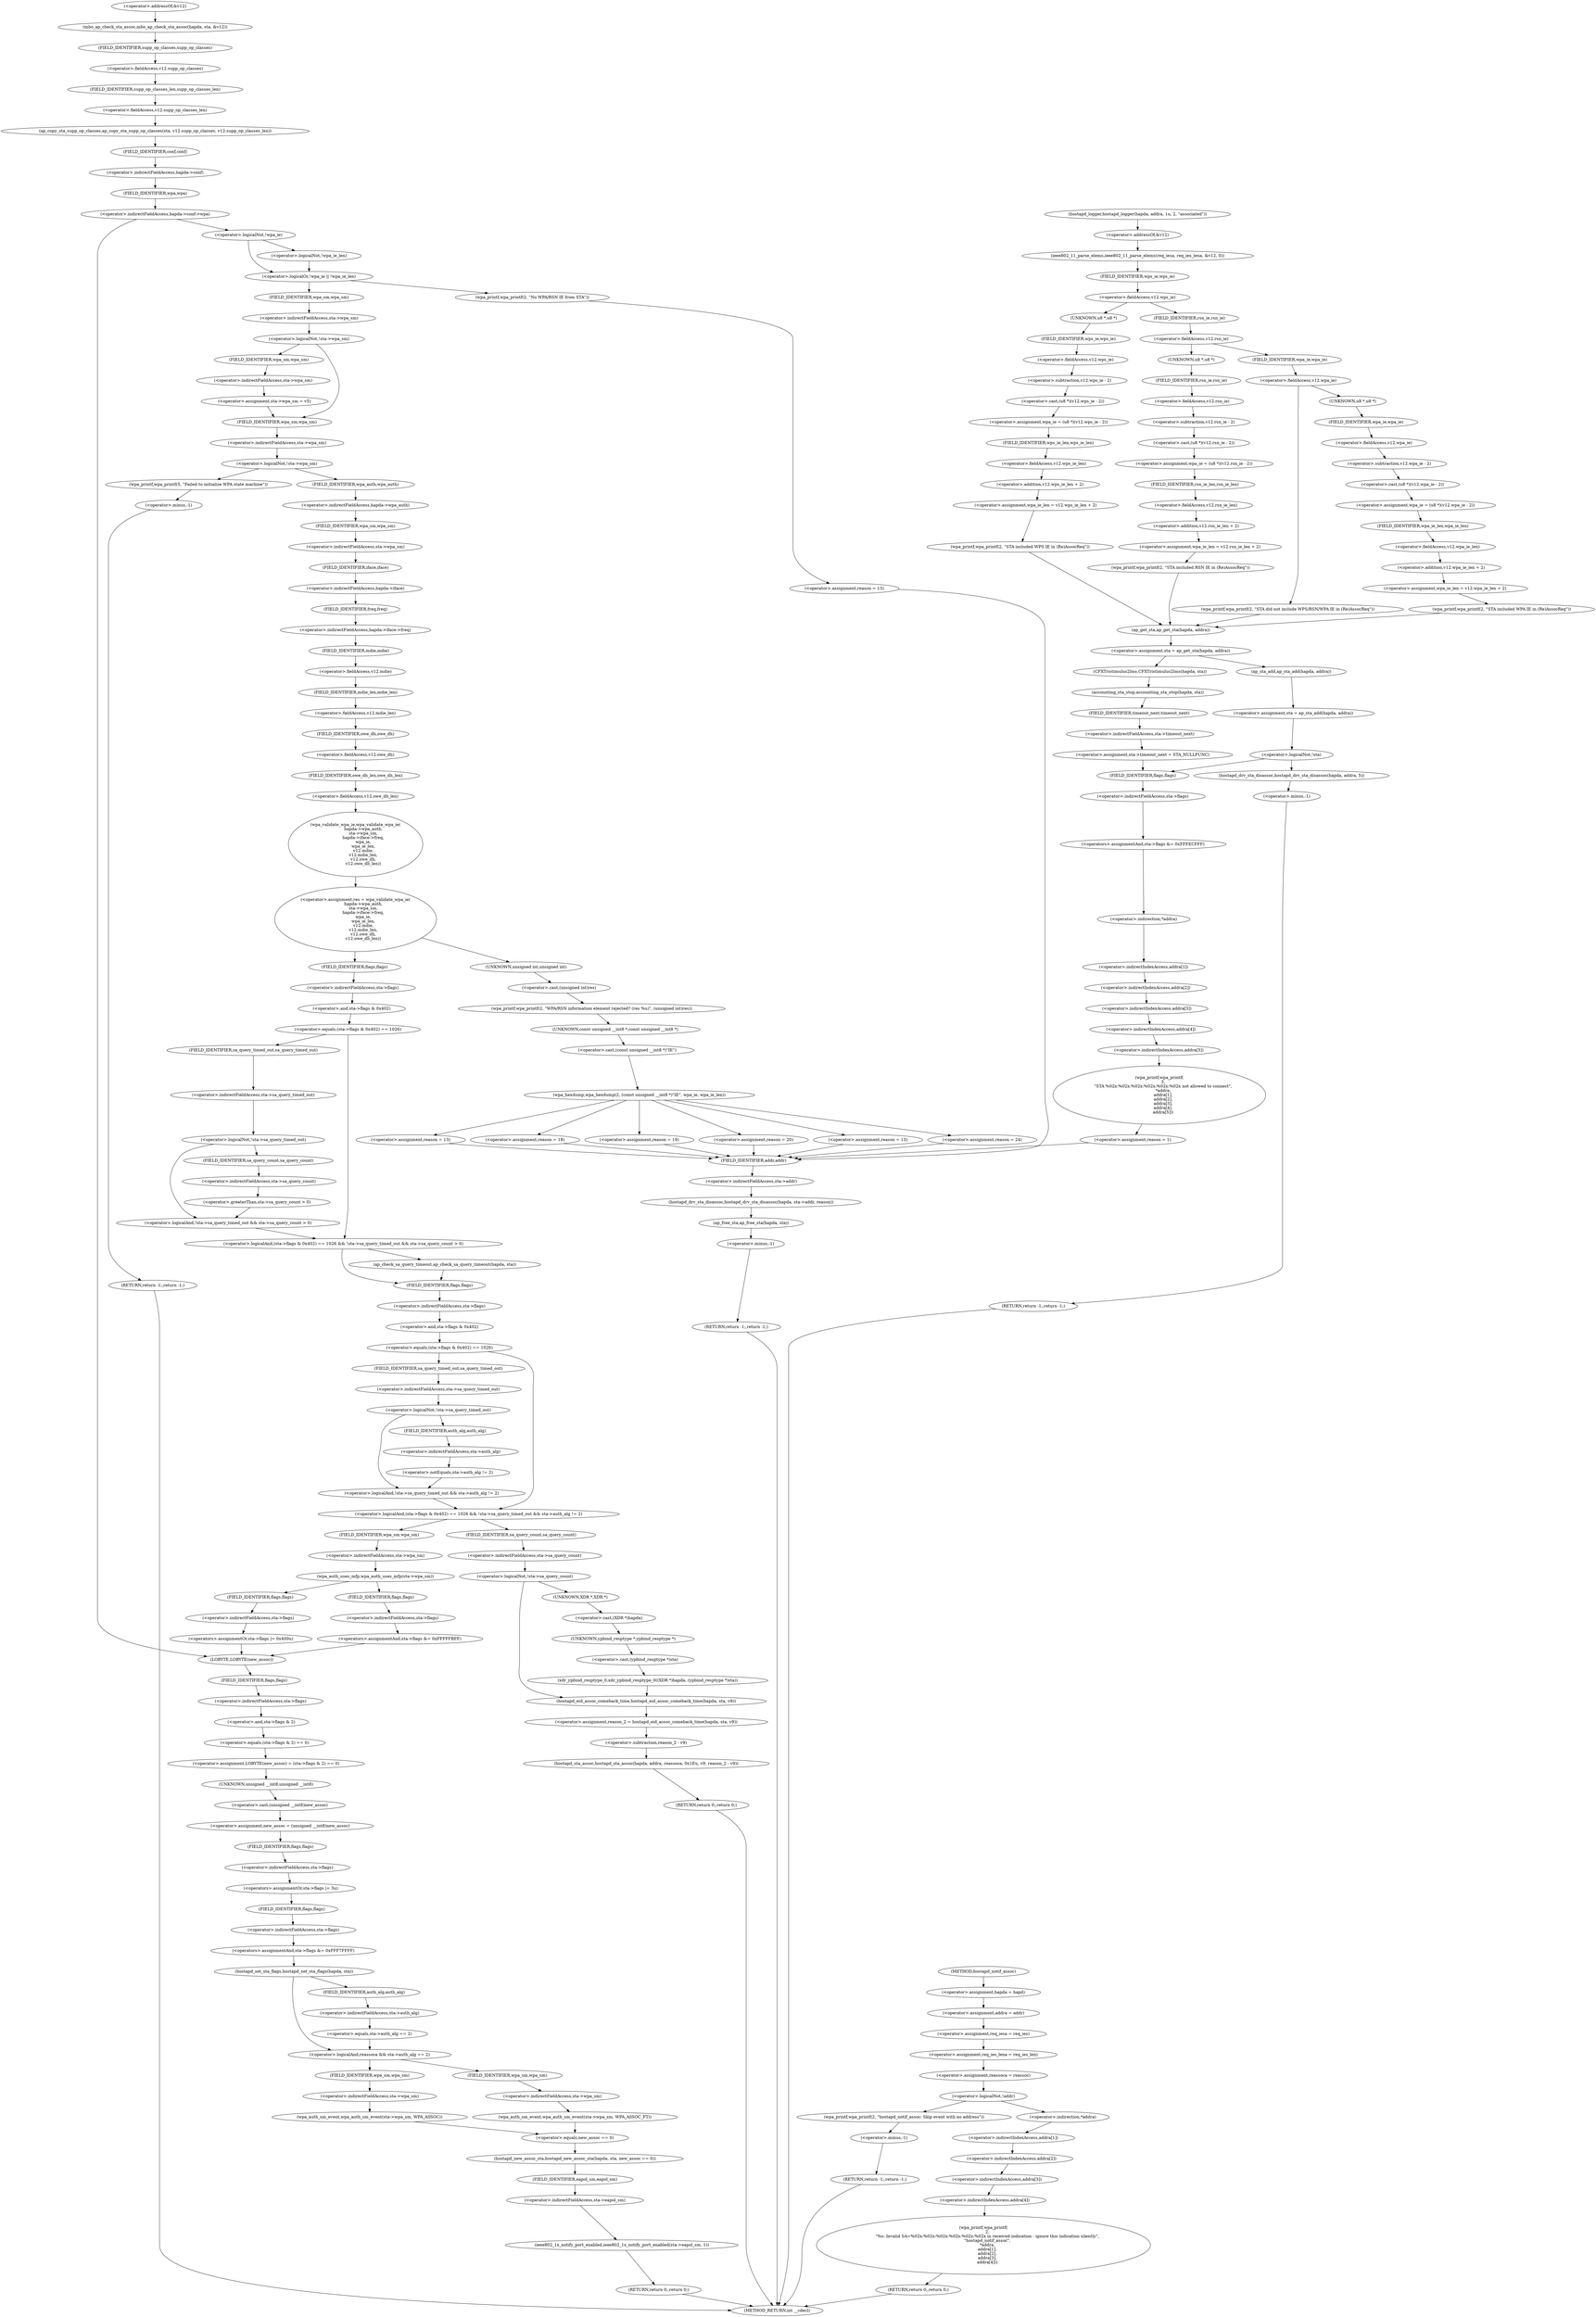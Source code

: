 digraph hostapd_notif_assoc {  
"1000138" [label = "(<operator>.assignment,hapda = hapd)" ]
"1000141" [label = "(<operator>.assignment,addra = addr)" ]
"1000144" [label = "(<operator>.assignment,req_iesa = req_ies)" ]
"1000147" [label = "(<operator>.assignment,req_ies_lena = req_ies_len)" ]
"1000150" [label = "(<operator>.assignment,reassoca = reassoc)" ]
"1000154" [label = "(<operator>.logicalNot,!addr)" ]
"1000157" [label = "(wpa_printf,wpa_printf(2, \"hostapd_notif_assoc: Skip event with no address\"))" ]
"1000160" [label = "(RETURN,return -1;,return -1;)" ]
"1000161" [label = "(<operator>.minus,-1)" ]
"1000164" [label = "(wpa_printf,wpa_printf(\n      2,\n      \"%s: Invalid SA=%02x:%02x:%02x:%02x:%02x:%02x in received indication - ignore this indication silently\",\n      \"hostapd_notif_assoc\",\n      *addra,\n      addra[1],\n      addra[2],\n      addra[3],\n      addra[4]))" ]
"1000168" [label = "(<operator>.indirection,*addra)" ]
"1000170" [label = "(<operator>.indirectIndexAccess,addra[1])" ]
"1000173" [label = "(<operator>.indirectIndexAccess,addra[2])" ]
"1000176" [label = "(<operator>.indirectIndexAccess,addra[3])" ]
"1000179" [label = "(<operator>.indirectIndexAccess,addra[4])" ]
"1000182" [label = "(RETURN,return 0;,return 0;)" ]
"1000184" [label = "(hostapd_logger,hostapd_logger(hapda, addra, 1u, 2, \"associated\"))" ]
"1000190" [label = "(ieee802_11_parse_elems,ieee802_11_parse_elems(req_iesa, req_ies_lena, &v12, 0))" ]
"1000193" [label = "(<operator>.addressOf,&v12)" ]
"1000197" [label = "(<operator>.fieldAccess,v12.wps_ie)" ]
"1000199" [label = "(FIELD_IDENTIFIER,wps_ie,wps_ie)" ]
"1000201" [label = "(<operator>.assignment,wpa_ie = (u8 *)(v12.wps_ie - 2))" ]
"1000203" [label = "(<operator>.cast,(u8 *)(v12.wps_ie - 2))" ]
"1000204" [label = "(UNKNOWN,u8 *,u8 *)" ]
"1000205" [label = "(<operator>.subtraction,v12.wps_ie - 2)" ]
"1000206" [label = "(<operator>.fieldAccess,v12.wps_ie)" ]
"1000208" [label = "(FIELD_IDENTIFIER,wps_ie,wps_ie)" ]
"1000210" [label = "(<operator>.assignment,wpa_ie_len = v12.wps_ie_len + 2)" ]
"1000212" [label = "(<operator>.addition,v12.wps_ie_len + 2)" ]
"1000213" [label = "(<operator>.fieldAccess,v12.wps_ie_len)" ]
"1000215" [label = "(FIELD_IDENTIFIER,wps_ie_len,wps_ie_len)" ]
"1000217" [label = "(wpa_printf,wpa_printf(2, \"STA included WPS IE in (Re)AssocReq\"))" ]
"1000222" [label = "(<operator>.fieldAccess,v12.rsn_ie)" ]
"1000224" [label = "(FIELD_IDENTIFIER,rsn_ie,rsn_ie)" ]
"1000226" [label = "(<operator>.assignment,wpa_ie = (u8 *)(v12.rsn_ie - 2))" ]
"1000228" [label = "(<operator>.cast,(u8 *)(v12.rsn_ie - 2))" ]
"1000229" [label = "(UNKNOWN,u8 *,u8 *)" ]
"1000230" [label = "(<operator>.subtraction,v12.rsn_ie - 2)" ]
"1000231" [label = "(<operator>.fieldAccess,v12.rsn_ie)" ]
"1000233" [label = "(FIELD_IDENTIFIER,rsn_ie,rsn_ie)" ]
"1000235" [label = "(<operator>.assignment,wpa_ie_len = v12.rsn_ie_len + 2)" ]
"1000237" [label = "(<operator>.addition,v12.rsn_ie_len + 2)" ]
"1000238" [label = "(<operator>.fieldAccess,v12.rsn_ie_len)" ]
"1000240" [label = "(FIELD_IDENTIFIER,rsn_ie_len,rsn_ie_len)" ]
"1000242" [label = "(wpa_printf,wpa_printf(2, \"STA included RSN IE in (Re)AssocReq\"))" ]
"1000247" [label = "(<operator>.fieldAccess,v12.wpa_ie)" ]
"1000249" [label = "(FIELD_IDENTIFIER,wpa_ie,wpa_ie)" ]
"1000251" [label = "(<operator>.assignment,wpa_ie = (u8 *)(v12.wpa_ie - 2))" ]
"1000253" [label = "(<operator>.cast,(u8 *)(v12.wpa_ie - 2))" ]
"1000254" [label = "(UNKNOWN,u8 *,u8 *)" ]
"1000255" [label = "(<operator>.subtraction,v12.wpa_ie - 2)" ]
"1000256" [label = "(<operator>.fieldAccess,v12.wpa_ie)" ]
"1000258" [label = "(FIELD_IDENTIFIER,wpa_ie,wpa_ie)" ]
"1000260" [label = "(<operator>.assignment,wpa_ie_len = v12.wpa_ie_len + 2)" ]
"1000262" [label = "(<operator>.addition,v12.wpa_ie_len + 2)" ]
"1000263" [label = "(<operator>.fieldAccess,v12.wpa_ie_len)" ]
"1000265" [label = "(FIELD_IDENTIFIER,wpa_ie_len,wpa_ie_len)" ]
"1000267" [label = "(wpa_printf,wpa_printf(2, \"STA included WPA IE in (Re)AssocReq\"))" ]
"1000274" [label = "(wpa_printf,wpa_printf(2, \"STA did not include WPS/RSN/WPA IE in (Re)AssocReq\"))" ]
"1000277" [label = "(<operator>.assignment,sta = ap_get_sta(hapda, addra))" ]
"1000279" [label = "(ap_get_sta,ap_get_sta(hapda, addra))" ]
"1000285" [label = "(CFXTristimulus2lms,CFXTristimulus2lms(hapda, sta))" ]
"1000288" [label = "(accounting_sta_stop,accounting_sta_stop(hapda, sta))" ]
"1000291" [label = "(<operator>.assignment,sta->timeout_next = STA_NULLFUNC)" ]
"1000292" [label = "(<operator>.indirectFieldAccess,sta->timeout_next)" ]
"1000294" [label = "(FIELD_IDENTIFIER,timeout_next,timeout_next)" ]
"1000298" [label = "(<operator>.assignment,sta = ap_sta_add(hapda, addra))" ]
"1000300" [label = "(ap_sta_add,ap_sta_add(hapda, addra))" ]
"1000304" [label = "(<operator>.logicalNot,!sta)" ]
"1000307" [label = "(hostapd_drv_sta_disassoc,hostapd_drv_sta_disassoc(hapda, addra, 5))" ]
"1000311" [label = "(RETURN,return -1;,return -1;)" ]
"1000312" [label = "(<operator>.minus,-1)" ]
"1000314" [label = "(<operators>.assignmentAnd,sta->flags &= 0xFFFECFFF)" ]
"1000315" [label = "(<operator>.indirectFieldAccess,sta->flags)" ]
"1000317" [label = "(FIELD_IDENTIFIER,flags,flags)" ]
"1000320" [label = "(wpa_printf,wpa_printf(\n      3,\n      \"STA %02x:%02x:%02x:%02x:%02x:%02x not allowed to connect\",\n      *addra,\n      addra[1],\n      addra[2],\n      addra[3],\n      addra[4],\n      addra[5]))" ]
"1000323" [label = "(<operator>.indirection,*addra)" ]
"1000325" [label = "(<operator>.indirectIndexAccess,addra[1])" ]
"1000328" [label = "(<operator>.indirectIndexAccess,addra[2])" ]
"1000331" [label = "(<operator>.indirectIndexAccess,addra[3])" ]
"1000334" [label = "(<operator>.indirectIndexAccess,addra[4])" ]
"1000337" [label = "(<operator>.indirectIndexAccess,addra[5])" ]
"1000340" [label = "(<operator>.assignment,reason = 1)" ]
"1000344" [label = "(hostapd_drv_sta_disassoc,hostapd_drv_sta_disassoc(hapda, sta->addr, reason))" ]
"1000346" [label = "(<operator>.indirectFieldAccess,sta->addr)" ]
"1000348" [label = "(FIELD_IDENTIFIER,addr,addr)" ]
"1000350" [label = "(ap_free_sta,ap_free_sta(hapda, sta))" ]
"1000353" [label = "(RETURN,return -1;,return -1;)" ]
"1000354" [label = "(<operator>.minus,-1)" ]
"1000356" [label = "(mbo_ap_check_sta_assoc,mbo_ap_check_sta_assoc(hapda, sta, &v12))" ]
"1000359" [label = "(<operator>.addressOf,&v12)" ]
"1000361" [label = "(ap_copy_sta_supp_op_classes,ap_copy_sta_supp_op_classes(sta, v12.supp_op_classes, v12.supp_op_classes_len))" ]
"1000363" [label = "(<operator>.fieldAccess,v12.supp_op_classes)" ]
"1000365" [label = "(FIELD_IDENTIFIER,supp_op_classes,supp_op_classes)" ]
"1000366" [label = "(<operator>.fieldAccess,v12.supp_op_classes_len)" ]
"1000368" [label = "(FIELD_IDENTIFIER,supp_op_classes_len,supp_op_classes_len)" ]
"1000370" [label = "(<operator>.indirectFieldAccess,hapda->conf->wpa)" ]
"1000371" [label = "(<operator>.indirectFieldAccess,hapda->conf)" ]
"1000373" [label = "(FIELD_IDENTIFIER,conf,conf)" ]
"1000374" [label = "(FIELD_IDENTIFIER,wpa,wpa)" ]
"1000377" [label = "(<operator>.logicalOr,!wpa_ie || !wpa_ie_len)" ]
"1000378" [label = "(<operator>.logicalNot,!wpa_ie)" ]
"1000380" [label = "(<operator>.logicalNot,!wpa_ie_len)" ]
"1000383" [label = "(wpa_printf,wpa_printf(2, \"No WPA/RSN IE from STA\"))" ]
"1000386" [label = "(<operator>.assignment,reason = 13)" ]
"1000391" [label = "(<operator>.logicalNot,!sta->wpa_sm)" ]
"1000392" [label = "(<operator>.indirectFieldAccess,sta->wpa_sm)" ]
"1000394" [label = "(FIELD_IDENTIFIER,wpa_sm,wpa_sm)" ]
"1000396" [label = "(<operator>.assignment,sta->wpa_sm = v5)" ]
"1000397" [label = "(<operator>.indirectFieldAccess,sta->wpa_sm)" ]
"1000399" [label = "(FIELD_IDENTIFIER,wpa_sm,wpa_sm)" ]
"1000402" [label = "(<operator>.logicalNot,!sta->wpa_sm)" ]
"1000403" [label = "(<operator>.indirectFieldAccess,sta->wpa_sm)" ]
"1000405" [label = "(FIELD_IDENTIFIER,wpa_sm,wpa_sm)" ]
"1000407" [label = "(wpa_printf,wpa_printf(5, \"Failed to initialize WPA state machine\"))" ]
"1000410" [label = "(RETURN,return -1;,return -1;)" ]
"1000411" [label = "(<operator>.minus,-1)" ]
"1000413" [label = "(<operator>.assignment,res = wpa_validate_wpa_ie(\n            hapda->wpa_auth,\n            sta->wpa_sm,\n            hapda->iface->freq,\n            wpa_ie,\n            wpa_ie_len,\n            v12.mdie,\n            v12.mdie_len,\n            v12.owe_dh,\n            v12.owe_dh_len))" ]
"1000415" [label = "(wpa_validate_wpa_ie,wpa_validate_wpa_ie(\n            hapda->wpa_auth,\n            sta->wpa_sm,\n            hapda->iface->freq,\n            wpa_ie,\n            wpa_ie_len,\n            v12.mdie,\n            v12.mdie_len,\n            v12.owe_dh,\n            v12.owe_dh_len))" ]
"1000416" [label = "(<operator>.indirectFieldAccess,hapda->wpa_auth)" ]
"1000418" [label = "(FIELD_IDENTIFIER,wpa_auth,wpa_auth)" ]
"1000419" [label = "(<operator>.indirectFieldAccess,sta->wpa_sm)" ]
"1000421" [label = "(FIELD_IDENTIFIER,wpa_sm,wpa_sm)" ]
"1000422" [label = "(<operator>.indirectFieldAccess,hapda->iface->freq)" ]
"1000423" [label = "(<operator>.indirectFieldAccess,hapda->iface)" ]
"1000425" [label = "(FIELD_IDENTIFIER,iface,iface)" ]
"1000426" [label = "(FIELD_IDENTIFIER,freq,freq)" ]
"1000429" [label = "(<operator>.fieldAccess,v12.mdie)" ]
"1000431" [label = "(FIELD_IDENTIFIER,mdie,mdie)" ]
"1000432" [label = "(<operator>.fieldAccess,v12.mdie_len)" ]
"1000434" [label = "(FIELD_IDENTIFIER,mdie_len,mdie_len)" ]
"1000435" [label = "(<operator>.fieldAccess,v12.owe_dh)" ]
"1000437" [label = "(FIELD_IDENTIFIER,owe_dh,owe_dh)" ]
"1000438" [label = "(<operator>.fieldAccess,v12.owe_dh_len)" ]
"1000440" [label = "(FIELD_IDENTIFIER,owe_dh_len,owe_dh_len)" ]
"1000444" [label = "(wpa_printf,wpa_printf(2, \"WPA/RSN information element rejected? (res %u)\", (unsigned int)res))" ]
"1000447" [label = "(<operator>.cast,(unsigned int)res)" ]
"1000448" [label = "(UNKNOWN,unsigned int,unsigned int)" ]
"1000450" [label = "(wpa_hexdump,wpa_hexdump(2, (const unsigned __int8 *)\"IE\", wpa_ie, wpa_ie_len))" ]
"1000452" [label = "(<operator>.cast,(const unsigned __int8 *)\"IE\")" ]
"1000453" [label = "(UNKNOWN,const unsigned __int8 *,const unsigned __int8 *)" ]
"1000461" [label = "(<operator>.assignment,reason = 18)" ]
"1000466" [label = "(<operator>.assignment,reason = 19)" ]
"1000471" [label = "(<operator>.assignment,reason = 20)" ]
"1000476" [label = "(<operator>.assignment,reason = 13)" ]
"1000481" [label = "(<operator>.assignment,reason = 24)" ]
"1000486" [label = "(<operator>.assignment,reason = 13)" ]
"1000492" [label = "(<operator>.logicalAnd,(sta->flags & 0x402) == 1026 && !sta->sa_query_timed_out && sta->sa_query_count > 0)" ]
"1000493" [label = "(<operator>.equals,(sta->flags & 0x402) == 1026)" ]
"1000494" [label = "(<operator>.and,sta->flags & 0x402)" ]
"1000495" [label = "(<operator>.indirectFieldAccess,sta->flags)" ]
"1000497" [label = "(FIELD_IDENTIFIER,flags,flags)" ]
"1000500" [label = "(<operator>.logicalAnd,!sta->sa_query_timed_out && sta->sa_query_count > 0)" ]
"1000501" [label = "(<operator>.logicalNot,!sta->sa_query_timed_out)" ]
"1000502" [label = "(<operator>.indirectFieldAccess,sta->sa_query_timed_out)" ]
"1000504" [label = "(FIELD_IDENTIFIER,sa_query_timed_out,sa_query_timed_out)" ]
"1000505" [label = "(<operator>.greaterThan,sta->sa_query_count > 0)" ]
"1000506" [label = "(<operator>.indirectFieldAccess,sta->sa_query_count)" ]
"1000508" [label = "(FIELD_IDENTIFIER,sa_query_count,sa_query_count)" ]
"1000510" [label = "(ap_check_sa_query_timeout,ap_check_sa_query_timeout(hapda, sta))" ]
"1000514" [label = "(<operator>.logicalAnd,(sta->flags & 0x402) == 1026 && !sta->sa_query_timed_out && sta->auth_alg != 2)" ]
"1000515" [label = "(<operator>.equals,(sta->flags & 0x402) == 1026)" ]
"1000516" [label = "(<operator>.and,sta->flags & 0x402)" ]
"1000517" [label = "(<operator>.indirectFieldAccess,sta->flags)" ]
"1000519" [label = "(FIELD_IDENTIFIER,flags,flags)" ]
"1000522" [label = "(<operator>.logicalAnd,!sta->sa_query_timed_out && sta->auth_alg != 2)" ]
"1000523" [label = "(<operator>.logicalNot,!sta->sa_query_timed_out)" ]
"1000524" [label = "(<operator>.indirectFieldAccess,sta->sa_query_timed_out)" ]
"1000526" [label = "(FIELD_IDENTIFIER,sa_query_timed_out,sa_query_timed_out)" ]
"1000527" [label = "(<operator>.notEquals,sta->auth_alg != 2)" ]
"1000528" [label = "(<operator>.indirectFieldAccess,sta->auth_alg)" ]
"1000530" [label = "(FIELD_IDENTIFIER,auth_alg,auth_alg)" ]
"1000534" [label = "(<operator>.logicalNot,!sta->sa_query_count)" ]
"1000535" [label = "(<operator>.indirectFieldAccess,sta->sa_query_count)" ]
"1000537" [label = "(FIELD_IDENTIFIER,sa_query_count,sa_query_count)" ]
"1000538" [label = "(xdr_ypbind_resptype_0,xdr_ypbind_resptype_0((XDR *)hapda, (ypbind_resptype *)sta))" ]
"1000539" [label = "(<operator>.cast,(XDR *)hapda)" ]
"1000540" [label = "(UNKNOWN,XDR *,XDR *)" ]
"1000542" [label = "(<operator>.cast,(ypbind_resptype *)sta)" ]
"1000543" [label = "(UNKNOWN,ypbind_resptype *,ypbind_resptype *)" ]
"1000545" [label = "(<operator>.assignment,reason_2 = hostapd_eid_assoc_comeback_time(hapda, sta, v9))" ]
"1000547" [label = "(hostapd_eid_assoc_comeback_time,hostapd_eid_assoc_comeback_time(hapda, sta, v9))" ]
"1000551" [label = "(hostapd_sta_assoc,hostapd_sta_assoc(hapda, addra, reassoca, 0x1Eu, v9, reason_2 - v9))" ]
"1000557" [label = "(<operator>.subtraction,reason_2 - v9)" ]
"1000560" [label = "(RETURN,return 0;,return 0;)" ]
"1000563" [label = "(wpa_auth_uses_mfp,wpa_auth_uses_mfp(sta->wpa_sm))" ]
"1000564" [label = "(<operator>.indirectFieldAccess,sta->wpa_sm)" ]
"1000566" [label = "(FIELD_IDENTIFIER,wpa_sm,wpa_sm)" ]
"1000567" [label = "(<operators>.assignmentOr,sta->flags |= 0x400u)" ]
"1000568" [label = "(<operator>.indirectFieldAccess,sta->flags)" ]
"1000570" [label = "(FIELD_IDENTIFIER,flags,flags)" ]
"1000573" [label = "(<operators>.assignmentAnd,sta->flags &= 0xFFFFFBFF)" ]
"1000574" [label = "(<operator>.indirectFieldAccess,sta->flags)" ]
"1000576" [label = "(FIELD_IDENTIFIER,flags,flags)" ]
"1000578" [label = "(<operator>.assignment,LOBYTE(new_assoc) = (sta->flags & 2) == 0)" ]
"1000579" [label = "(LOBYTE,LOBYTE(new_assoc))" ]
"1000581" [label = "(<operator>.equals,(sta->flags & 2) == 0)" ]
"1000582" [label = "(<operator>.and,sta->flags & 2)" ]
"1000583" [label = "(<operator>.indirectFieldAccess,sta->flags)" ]
"1000585" [label = "(FIELD_IDENTIFIER,flags,flags)" ]
"1000588" [label = "(<operator>.assignment,new_assoc = (unsigned __int8)new_assoc)" ]
"1000590" [label = "(<operator>.cast,(unsigned __int8)new_assoc)" ]
"1000591" [label = "(UNKNOWN,unsigned __int8,unsigned __int8)" ]
"1000593" [label = "(<operators>.assignmentOr,sta->flags |= 3u)" ]
"1000594" [label = "(<operator>.indirectFieldAccess,sta->flags)" ]
"1000596" [label = "(FIELD_IDENTIFIER,flags,flags)" ]
"1000598" [label = "(<operators>.assignmentAnd,sta->flags &= 0xFFF7FFFF)" ]
"1000599" [label = "(<operator>.indirectFieldAccess,sta->flags)" ]
"1000601" [label = "(FIELD_IDENTIFIER,flags,flags)" ]
"1000603" [label = "(hostapd_set_sta_flags,hostapd_set_sta_flags(hapda, sta))" ]
"1000607" [label = "(<operator>.logicalAnd,reassoca && sta->auth_alg == 2)" ]
"1000609" [label = "(<operator>.equals,sta->auth_alg == 2)" ]
"1000610" [label = "(<operator>.indirectFieldAccess,sta->auth_alg)" ]
"1000612" [label = "(FIELD_IDENTIFIER,auth_alg,auth_alg)" ]
"1000614" [label = "(wpa_auth_sm_event,wpa_auth_sm_event(sta->wpa_sm, WPA_ASSOC_FT))" ]
"1000615" [label = "(<operator>.indirectFieldAccess,sta->wpa_sm)" ]
"1000617" [label = "(FIELD_IDENTIFIER,wpa_sm,wpa_sm)" ]
"1000620" [label = "(wpa_auth_sm_event,wpa_auth_sm_event(sta->wpa_sm, WPA_ASSOC))" ]
"1000621" [label = "(<operator>.indirectFieldAccess,sta->wpa_sm)" ]
"1000623" [label = "(FIELD_IDENTIFIER,wpa_sm,wpa_sm)" ]
"1000625" [label = "(hostapd_new_assoc_sta,hostapd_new_assoc_sta(hapda, sta, new_assoc == 0))" ]
"1000628" [label = "(<operator>.equals,new_assoc == 0)" ]
"1000631" [label = "(ieee802_1x_notify_port_enabled,ieee802_1x_notify_port_enabled(sta->eapol_sm, 1))" ]
"1000632" [label = "(<operator>.indirectFieldAccess,sta->eapol_sm)" ]
"1000634" [label = "(FIELD_IDENTIFIER,eapol_sm,eapol_sm)" ]
"1000636" [label = "(RETURN,return 0;,return 0;)" ]
"1000116" [label = "(METHOD,hostapd_notif_assoc)" ]
"1000638" [label = "(METHOD_RETURN,int __cdecl)" ]
  "1000138" -> "1000141" 
  "1000141" -> "1000144" 
  "1000144" -> "1000147" 
  "1000147" -> "1000150" 
  "1000150" -> "1000154" 
  "1000154" -> "1000157" 
  "1000154" -> "1000168" 
  "1000157" -> "1000161" 
  "1000160" -> "1000638" 
  "1000161" -> "1000160" 
  "1000164" -> "1000182" 
  "1000168" -> "1000170" 
  "1000170" -> "1000173" 
  "1000173" -> "1000176" 
  "1000176" -> "1000179" 
  "1000179" -> "1000164" 
  "1000182" -> "1000638" 
  "1000184" -> "1000193" 
  "1000190" -> "1000199" 
  "1000193" -> "1000190" 
  "1000197" -> "1000204" 
  "1000197" -> "1000224" 
  "1000199" -> "1000197" 
  "1000201" -> "1000215" 
  "1000203" -> "1000201" 
  "1000204" -> "1000208" 
  "1000205" -> "1000203" 
  "1000206" -> "1000205" 
  "1000208" -> "1000206" 
  "1000210" -> "1000217" 
  "1000212" -> "1000210" 
  "1000213" -> "1000212" 
  "1000215" -> "1000213" 
  "1000217" -> "1000279" 
  "1000222" -> "1000229" 
  "1000222" -> "1000249" 
  "1000224" -> "1000222" 
  "1000226" -> "1000240" 
  "1000228" -> "1000226" 
  "1000229" -> "1000233" 
  "1000230" -> "1000228" 
  "1000231" -> "1000230" 
  "1000233" -> "1000231" 
  "1000235" -> "1000242" 
  "1000237" -> "1000235" 
  "1000238" -> "1000237" 
  "1000240" -> "1000238" 
  "1000242" -> "1000279" 
  "1000247" -> "1000254" 
  "1000247" -> "1000274" 
  "1000249" -> "1000247" 
  "1000251" -> "1000265" 
  "1000253" -> "1000251" 
  "1000254" -> "1000258" 
  "1000255" -> "1000253" 
  "1000256" -> "1000255" 
  "1000258" -> "1000256" 
  "1000260" -> "1000267" 
  "1000262" -> "1000260" 
  "1000263" -> "1000262" 
  "1000265" -> "1000263" 
  "1000267" -> "1000279" 
  "1000274" -> "1000279" 
  "1000277" -> "1000285" 
  "1000277" -> "1000300" 
  "1000279" -> "1000277" 
  "1000285" -> "1000288" 
  "1000288" -> "1000294" 
  "1000291" -> "1000317" 
  "1000292" -> "1000291" 
  "1000294" -> "1000292" 
  "1000298" -> "1000304" 
  "1000300" -> "1000298" 
  "1000304" -> "1000307" 
  "1000304" -> "1000317" 
  "1000307" -> "1000312" 
  "1000311" -> "1000638" 
  "1000312" -> "1000311" 
  "1000314" -> "1000323" 
  "1000315" -> "1000314" 
  "1000317" -> "1000315" 
  "1000320" -> "1000340" 
  "1000323" -> "1000325" 
  "1000325" -> "1000328" 
  "1000328" -> "1000331" 
  "1000331" -> "1000334" 
  "1000334" -> "1000337" 
  "1000337" -> "1000320" 
  "1000340" -> "1000348" 
  "1000344" -> "1000350" 
  "1000346" -> "1000344" 
  "1000348" -> "1000346" 
  "1000350" -> "1000354" 
  "1000353" -> "1000638" 
  "1000354" -> "1000353" 
  "1000356" -> "1000365" 
  "1000359" -> "1000356" 
  "1000361" -> "1000373" 
  "1000363" -> "1000368" 
  "1000365" -> "1000363" 
  "1000366" -> "1000361" 
  "1000368" -> "1000366" 
  "1000370" -> "1000378" 
  "1000370" -> "1000579" 
  "1000371" -> "1000374" 
  "1000373" -> "1000371" 
  "1000374" -> "1000370" 
  "1000377" -> "1000383" 
  "1000377" -> "1000394" 
  "1000378" -> "1000377" 
  "1000378" -> "1000380" 
  "1000380" -> "1000377" 
  "1000383" -> "1000386" 
  "1000386" -> "1000348" 
  "1000391" -> "1000399" 
  "1000391" -> "1000405" 
  "1000392" -> "1000391" 
  "1000394" -> "1000392" 
  "1000396" -> "1000405" 
  "1000397" -> "1000396" 
  "1000399" -> "1000397" 
  "1000402" -> "1000407" 
  "1000402" -> "1000418" 
  "1000403" -> "1000402" 
  "1000405" -> "1000403" 
  "1000407" -> "1000411" 
  "1000410" -> "1000638" 
  "1000411" -> "1000410" 
  "1000413" -> "1000448" 
  "1000413" -> "1000497" 
  "1000415" -> "1000413" 
  "1000416" -> "1000421" 
  "1000418" -> "1000416" 
  "1000419" -> "1000425" 
  "1000421" -> "1000419" 
  "1000422" -> "1000431" 
  "1000423" -> "1000426" 
  "1000425" -> "1000423" 
  "1000426" -> "1000422" 
  "1000429" -> "1000434" 
  "1000431" -> "1000429" 
  "1000432" -> "1000437" 
  "1000434" -> "1000432" 
  "1000435" -> "1000440" 
  "1000437" -> "1000435" 
  "1000438" -> "1000415" 
  "1000440" -> "1000438" 
  "1000444" -> "1000453" 
  "1000447" -> "1000444" 
  "1000448" -> "1000447" 
  "1000450" -> "1000461" 
  "1000450" -> "1000466" 
  "1000450" -> "1000471" 
  "1000450" -> "1000476" 
  "1000450" -> "1000481" 
  "1000450" -> "1000486" 
  "1000452" -> "1000450" 
  "1000453" -> "1000452" 
  "1000461" -> "1000348" 
  "1000466" -> "1000348" 
  "1000471" -> "1000348" 
  "1000476" -> "1000348" 
  "1000481" -> "1000348" 
  "1000486" -> "1000348" 
  "1000492" -> "1000510" 
  "1000492" -> "1000519" 
  "1000493" -> "1000492" 
  "1000493" -> "1000504" 
  "1000494" -> "1000493" 
  "1000495" -> "1000494" 
  "1000497" -> "1000495" 
  "1000500" -> "1000492" 
  "1000501" -> "1000500" 
  "1000501" -> "1000508" 
  "1000502" -> "1000501" 
  "1000504" -> "1000502" 
  "1000505" -> "1000500" 
  "1000506" -> "1000505" 
  "1000508" -> "1000506" 
  "1000510" -> "1000519" 
  "1000514" -> "1000537" 
  "1000514" -> "1000566" 
  "1000515" -> "1000514" 
  "1000515" -> "1000526" 
  "1000516" -> "1000515" 
  "1000517" -> "1000516" 
  "1000519" -> "1000517" 
  "1000522" -> "1000514" 
  "1000523" -> "1000522" 
  "1000523" -> "1000530" 
  "1000524" -> "1000523" 
  "1000526" -> "1000524" 
  "1000527" -> "1000522" 
  "1000528" -> "1000527" 
  "1000530" -> "1000528" 
  "1000534" -> "1000540" 
  "1000534" -> "1000547" 
  "1000535" -> "1000534" 
  "1000537" -> "1000535" 
  "1000538" -> "1000547" 
  "1000539" -> "1000543" 
  "1000540" -> "1000539" 
  "1000542" -> "1000538" 
  "1000543" -> "1000542" 
  "1000545" -> "1000557" 
  "1000547" -> "1000545" 
  "1000551" -> "1000560" 
  "1000557" -> "1000551" 
  "1000560" -> "1000638" 
  "1000563" -> "1000570" 
  "1000563" -> "1000576" 
  "1000564" -> "1000563" 
  "1000566" -> "1000564" 
  "1000567" -> "1000579" 
  "1000568" -> "1000567" 
  "1000570" -> "1000568" 
  "1000573" -> "1000579" 
  "1000574" -> "1000573" 
  "1000576" -> "1000574" 
  "1000578" -> "1000591" 
  "1000579" -> "1000585" 
  "1000581" -> "1000578" 
  "1000582" -> "1000581" 
  "1000583" -> "1000582" 
  "1000585" -> "1000583" 
  "1000588" -> "1000596" 
  "1000590" -> "1000588" 
  "1000591" -> "1000590" 
  "1000593" -> "1000601" 
  "1000594" -> "1000593" 
  "1000596" -> "1000594" 
  "1000598" -> "1000603" 
  "1000599" -> "1000598" 
  "1000601" -> "1000599" 
  "1000603" -> "1000607" 
  "1000603" -> "1000612" 
  "1000607" -> "1000617" 
  "1000607" -> "1000623" 
  "1000609" -> "1000607" 
  "1000610" -> "1000609" 
  "1000612" -> "1000610" 
  "1000614" -> "1000628" 
  "1000615" -> "1000614" 
  "1000617" -> "1000615" 
  "1000620" -> "1000628" 
  "1000621" -> "1000620" 
  "1000623" -> "1000621" 
  "1000625" -> "1000634" 
  "1000628" -> "1000625" 
  "1000631" -> "1000636" 
  "1000632" -> "1000631" 
  "1000634" -> "1000632" 
  "1000636" -> "1000638" 
  "1000116" -> "1000138" 
}
